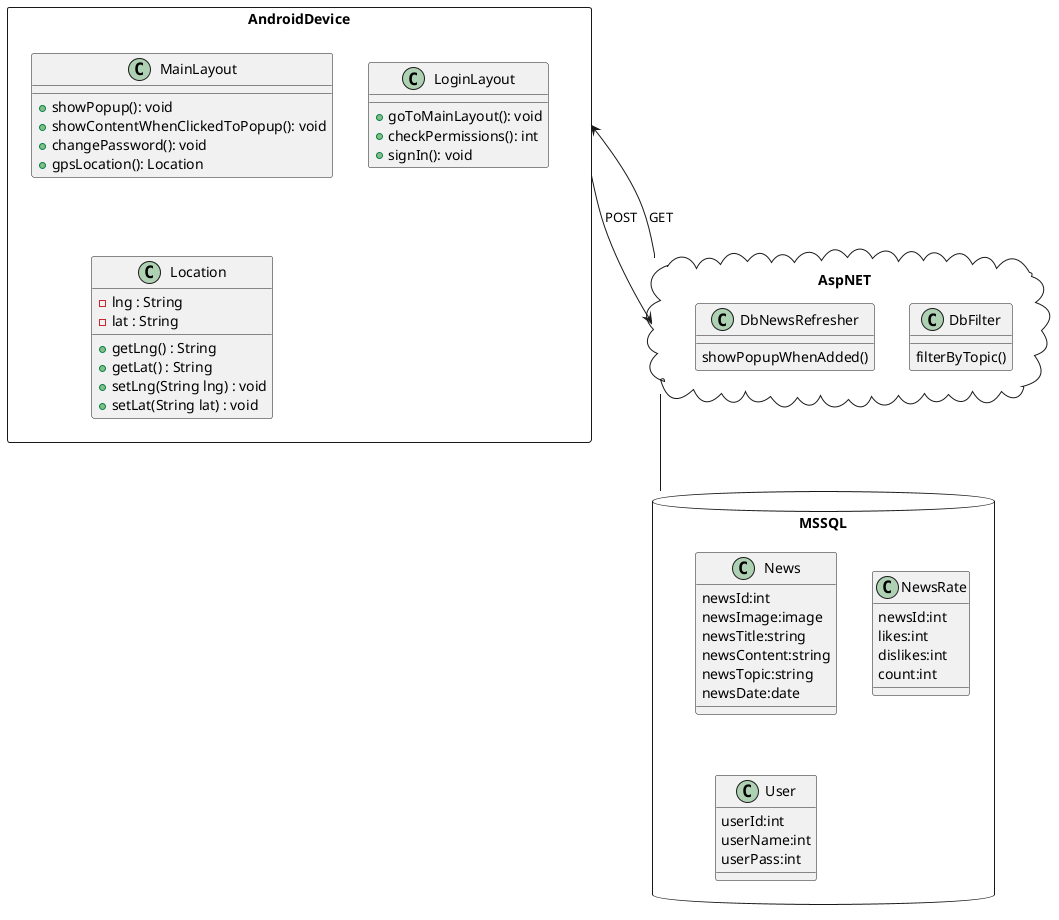 @startuml
package AndroidDevice <<Rectangle>> {


  class MainLayout
{
+showPopup(): void
+showContentWhenClickedToPopup(): void
+changePassword(): void
+gpsLocation(): Location
}


  class LoginLayout
{
+goToMainLayout(): void
+checkPermissions(): int
+signIn(): void
}



  class Location
{
+getLng() : String
+getLat() : String
+setLng(String lng) : void
+setLat(String lat) : void
-lng : String
-lat : String
}
}

AndroidDevice --> AspNET : POST
AndroidDevice <-- AspNET : GET
AspNET -- MSSQL 



package AspNET <<Cloud>> 
{


  class DbFilter
{
  filterByTopic()
}

class DbNewsRefresher
{
 showPopupWhenAdded()

}
}

package MSSQL <<Database>> 
{

  class News
{
newsId:int
newsImage:image
newsTitle:string
newsContent:string
newsTopic:string
newsDate:date
}

class NewsRate
{
newsId:int
likes:int
dislikes:int
count:int
}

class User
{
userId:int
userName:int
userPass:int
}
@enduml
